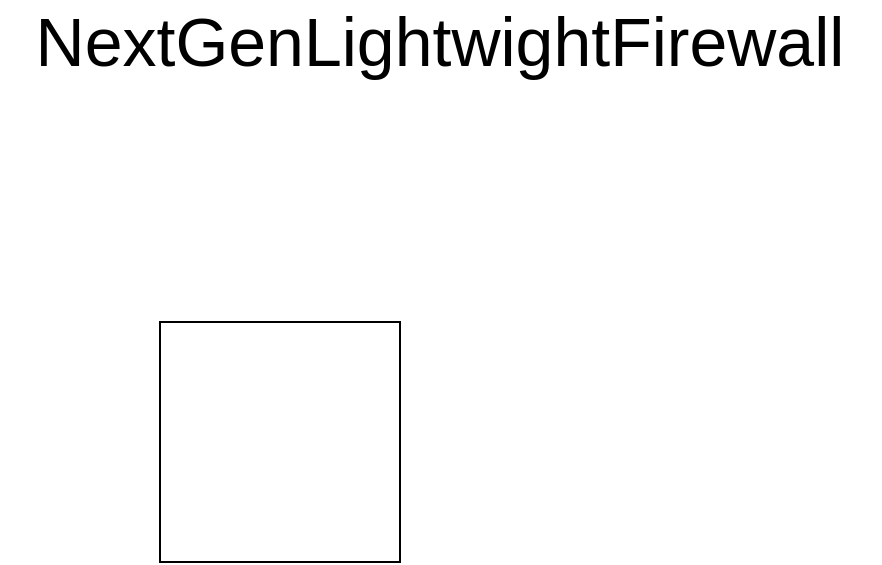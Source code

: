 <mxfile>
    <diagram id="U1zMDdN999VtHQIKFOcc" name="Page-1">
        <mxGraphModel dx="585" dy="406" grid="1" gridSize="10" guides="1" tooltips="1" connect="1" arrows="1" fold="1" page="1" pageScale="1" pageWidth="850" pageHeight="1100" math="0" shadow="0">
            <root>
                <mxCell id="0"/>
                <mxCell id="1" parent="0"/>
                <mxCell id="3" value="&lt;font style=&quot;font-size: 34px;&quot;&gt;NextGenLightwightFirewall&lt;/font&gt;" style="text;html=1;align=center;verticalAlign=middle;whiteSpace=wrap;rounded=0;" parent="1" vertex="1">
                    <mxGeometry x="40" y="40" width="440" height="40" as="geometry"/>
                </mxCell>
                <mxCell id="4" value="" style="rounded=0;whiteSpace=wrap;html=1;" vertex="1" parent="1">
                    <mxGeometry x="120" y="200" width="120" height="120" as="geometry"/>
                </mxCell>
            </root>
        </mxGraphModel>
    </diagram>
</mxfile>